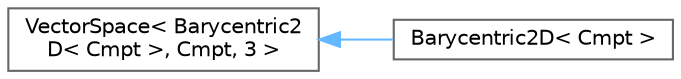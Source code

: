 digraph "Graphical Class Hierarchy"
{
 // LATEX_PDF_SIZE
  bgcolor="transparent";
  edge [fontname=Helvetica,fontsize=10,labelfontname=Helvetica,labelfontsize=10];
  node [fontname=Helvetica,fontsize=10,shape=box,height=0.2,width=0.4];
  rankdir="LR";
  Node0 [id="Node000000",label="VectorSpace\< Barycentric2\lD\< Cmpt \>, Cmpt, 3 \>",height=0.2,width=0.4,color="grey40", fillcolor="white", style="filled",URL="$classFoam_1_1VectorSpace.html",tooltip=" "];
  Node0 -> Node1 [id="edge5634_Node000000_Node000001",dir="back",color="steelblue1",style="solid",tooltip=" "];
  Node1 [id="Node000001",label="Barycentric2D\< Cmpt \>",height=0.2,width=0.4,color="grey40", fillcolor="white", style="filled",URL="$classFoam_1_1Barycentric2D.html",tooltip="Templated 2D Barycentric derived from VectorSpace. Has 3 components, one of which is redundant."];
}
